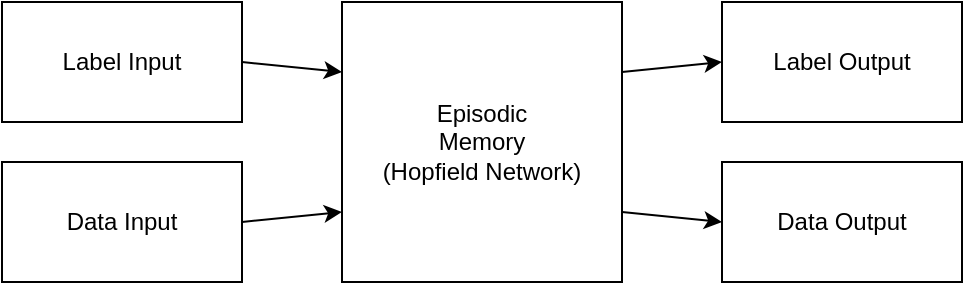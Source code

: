 <mxfile>
    <diagram id="wHFc_zn6GdN3EqJ3SL3D" name="Page-1">
        <mxGraphModel dx="962" dy="352" grid="1" gridSize="10" guides="1" tooltips="1" connect="1" arrows="1" fold="1" page="1" pageScale="1" pageWidth="850" pageHeight="1100" math="0" shadow="0">
            <root>
                <mxCell id="0"/>
                <mxCell id="1" parent="0"/>
                <mxCell id="2" style="edgeStyle=none;html=1;exitX=1;exitY=0.5;exitDx=0;exitDy=0;entryX=0;entryY=0.25;entryDx=0;entryDy=0;" edge="1" parent="1" source="3" target="8">
                    <mxGeometry relative="1" as="geometry"/>
                </mxCell>
                <mxCell id="3" value="Label Input" style="rounded=0;whiteSpace=wrap;html=1;" vertex="1" parent="1">
                    <mxGeometry x="120" y="80" width="120" height="60" as="geometry"/>
                </mxCell>
                <mxCell id="4" style="edgeStyle=none;html=1;exitX=1;exitY=0.5;exitDx=0;exitDy=0;entryX=0;entryY=0.75;entryDx=0;entryDy=0;" edge="1" parent="1" source="5" target="8">
                    <mxGeometry relative="1" as="geometry"/>
                </mxCell>
                <mxCell id="5" value="Data Input" style="rounded=0;whiteSpace=wrap;html=1;" vertex="1" parent="1">
                    <mxGeometry x="120" y="160" width="120" height="60" as="geometry"/>
                </mxCell>
                <mxCell id="6" style="edgeStyle=none;html=1;exitX=1;exitY=0.25;exitDx=0;exitDy=0;entryX=0;entryY=0.5;entryDx=0;entryDy=0;" edge="1" parent="1" source="8" target="9">
                    <mxGeometry relative="1" as="geometry"/>
                </mxCell>
                <mxCell id="7" style="edgeStyle=none;html=1;exitX=1;exitY=0.75;exitDx=0;exitDy=0;entryX=0;entryY=0.5;entryDx=0;entryDy=0;" edge="1" parent="1" source="8" target="10">
                    <mxGeometry relative="1" as="geometry"/>
                </mxCell>
                <mxCell id="8" value="Episodic&lt;br&gt;Memory&lt;br&gt;(Hopfield Network)" style="whiteSpace=wrap;html=1;aspect=fixed;" vertex="1" parent="1">
                    <mxGeometry x="290" y="80" width="140" height="140" as="geometry"/>
                </mxCell>
                <mxCell id="9" value="Label Output" style="rounded=0;whiteSpace=wrap;html=1;" vertex="1" parent="1">
                    <mxGeometry x="480" y="80" width="120" height="60" as="geometry"/>
                </mxCell>
                <mxCell id="10" value="Data Output" style="rounded=0;whiteSpace=wrap;html=1;" vertex="1" parent="1">
                    <mxGeometry x="480" y="160" width="120" height="60" as="geometry"/>
                </mxCell>
            </root>
        </mxGraphModel>
    </diagram>
</mxfile>